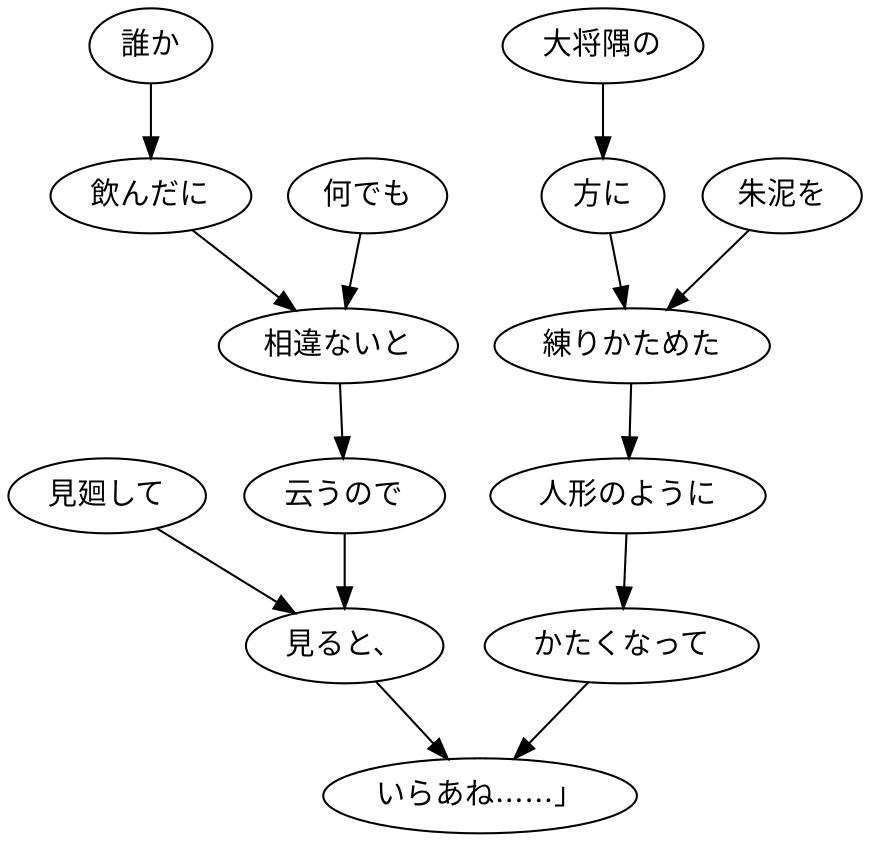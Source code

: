 digraph graph8226 {
	node0 [label="何でも"];
	node1 [label="誰か"];
	node2 [label="飲んだに"];
	node3 [label="相違ないと"];
	node4 [label="云うので"];
	node5 [label="見廻して"];
	node6 [label="見ると、"];
	node7 [label="大将隅の"];
	node8 [label="方に"];
	node9 [label="朱泥を"];
	node10 [label="練りかためた"];
	node11 [label="人形のように"];
	node12 [label="かたくなって"];
	node13 [label="いらあね……」"];
	node0 -> node3;
	node1 -> node2;
	node2 -> node3;
	node3 -> node4;
	node4 -> node6;
	node5 -> node6;
	node6 -> node13;
	node7 -> node8;
	node8 -> node10;
	node9 -> node10;
	node10 -> node11;
	node11 -> node12;
	node12 -> node13;
}
